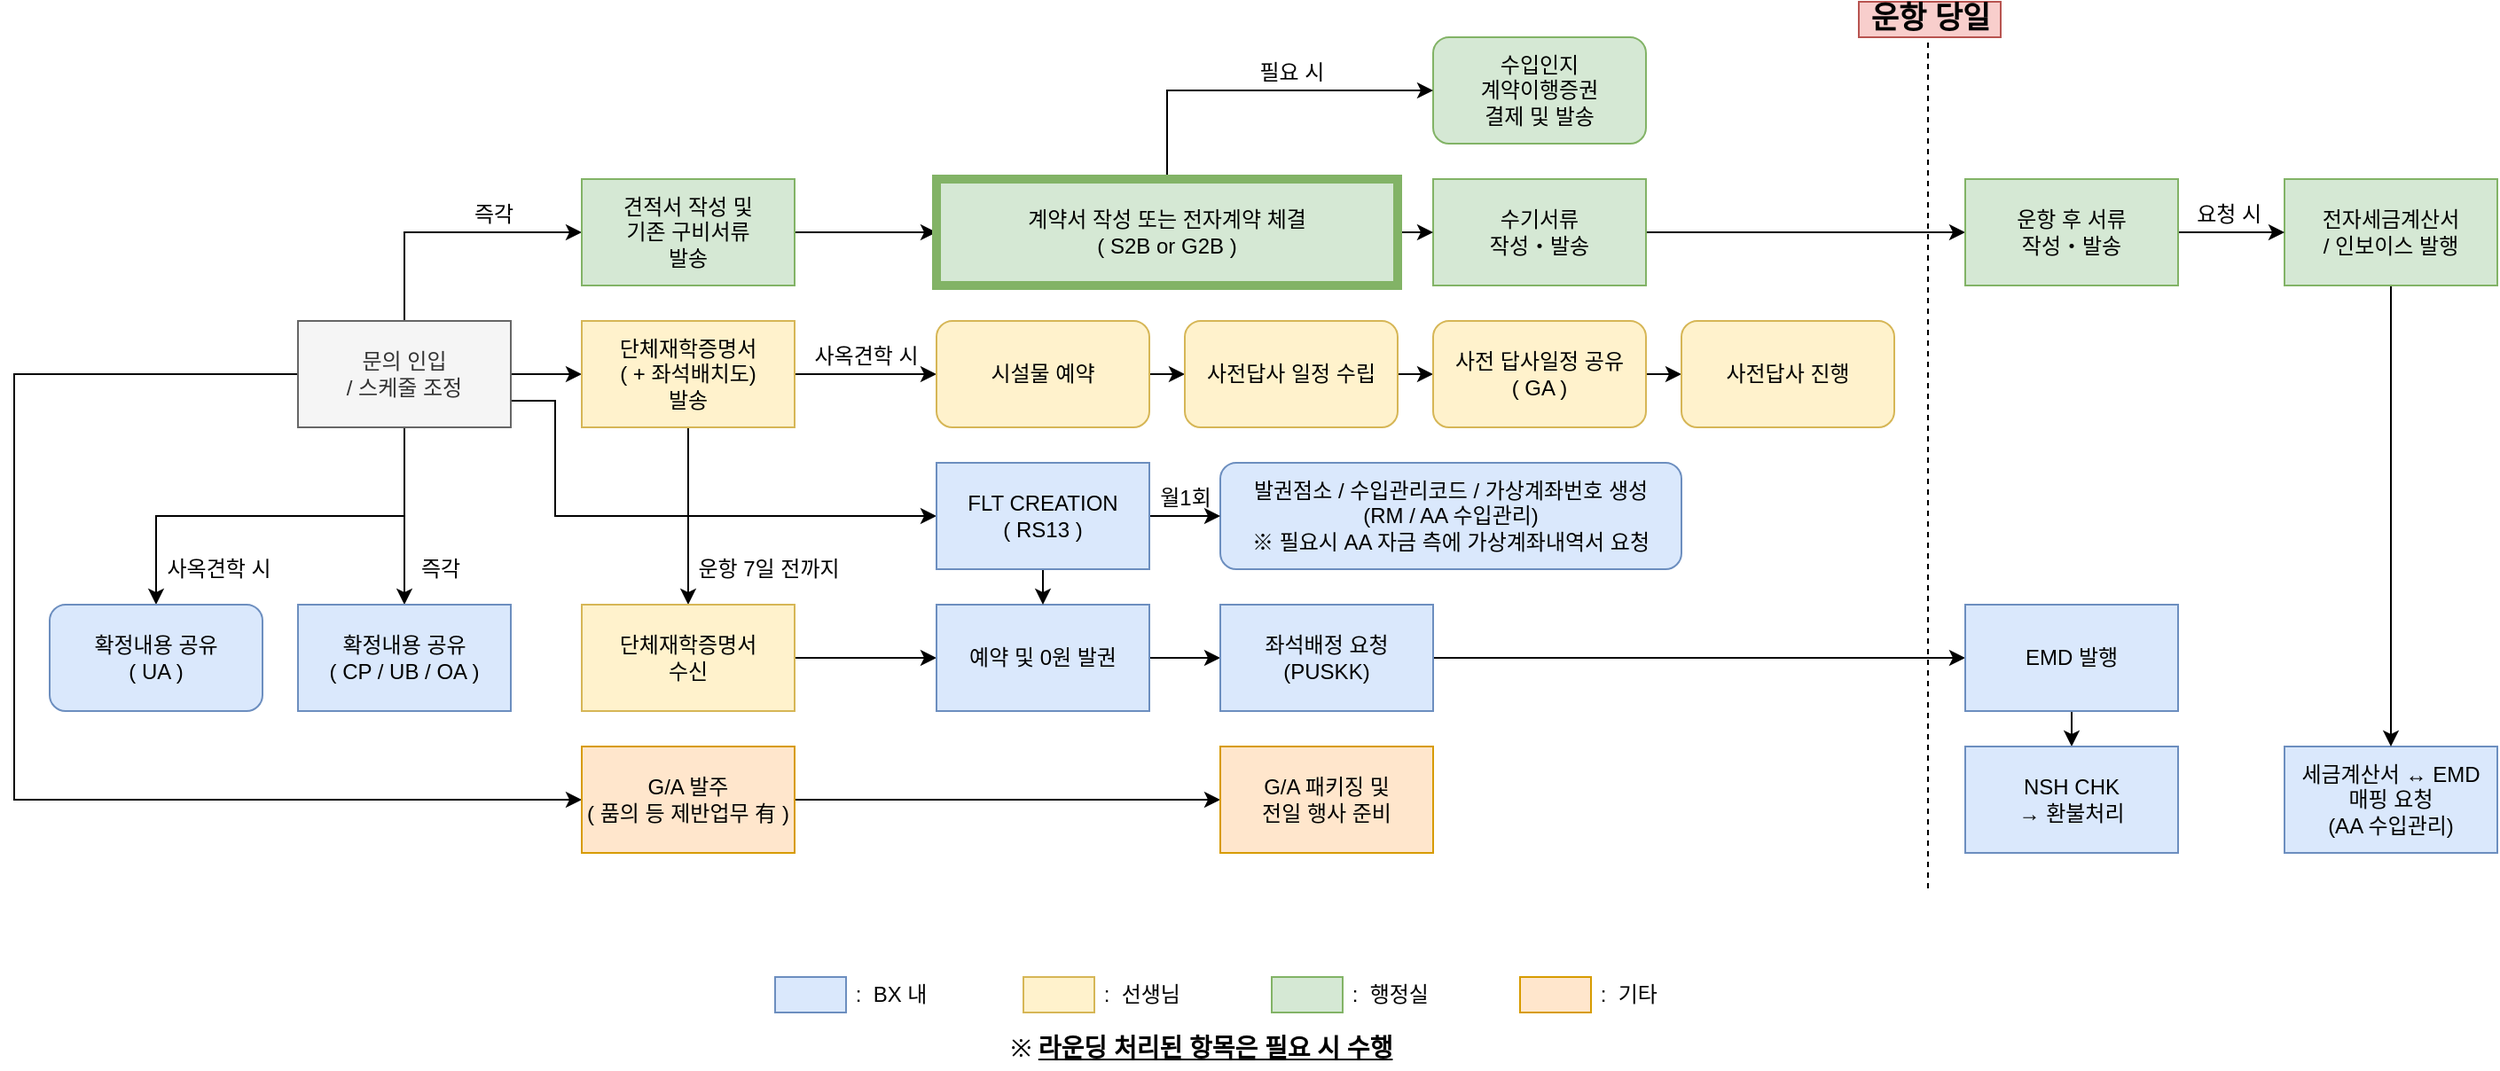 <mxfile version="16.5.3" type="github">
  <diagram id="NEBidF2QzSUpYKlqAMl5" name="Page-1">
    <mxGraphModel dx="946" dy="1020" grid="0" gridSize="10" guides="1" tooltips="1" connect="1" arrows="1" fold="1" page="0" pageScale="1" pageWidth="827" pageHeight="1169" math="0" shadow="0">
      <root>
        <mxCell id="0" />
        <mxCell id="1" parent="0" />
        <mxCell id="WWH-az5NcCdste4ZEK-N-9" value="세금계산서 ↔︎ EMD&lt;br&gt;매핑 요청&lt;br&gt;(AA 수입관리)" style="rounded=0;whiteSpace=wrap;html=1;glass=0;shadow=0;sketch=0;fillColor=#dae8fc;strokeColor=#6c8ebf;" parent="1" vertex="1">
          <mxGeometry x="1300" y="360" width="120" height="60" as="geometry" />
        </mxCell>
        <mxCell id="U-i5E61SpCL9kb0pB4a--14" style="edgeStyle=orthogonalEdgeStyle;rounded=0;orthogonalLoop=1;jettySize=auto;html=1;exitX=0.5;exitY=1;exitDx=0;exitDy=0;" parent="1" source="WWH-az5NcCdste4ZEK-N-1" target="WWH-az5NcCdste4ZEK-N-17" edge="1">
          <mxGeometry relative="1" as="geometry" />
        </mxCell>
        <mxCell id="U-i5E61SpCL9kb0pB4a--15" style="edgeStyle=orthogonalEdgeStyle;rounded=0;orthogonalLoop=1;jettySize=auto;html=1;exitX=0.5;exitY=1;exitDx=0;exitDy=0;entryX=0.5;entryY=0;entryDx=0;entryDy=0;" parent="1" source="WWH-az5NcCdste4ZEK-N-1" target="U-i5E61SpCL9kb0pB4a--2" edge="1">
          <mxGeometry relative="1" as="geometry" />
        </mxCell>
        <mxCell id="U-i5E61SpCL9kb0pB4a--17" style="edgeStyle=orthogonalEdgeStyle;rounded=0;orthogonalLoop=1;jettySize=auto;html=1;exitX=0.5;exitY=0;exitDx=0;exitDy=0;entryX=0;entryY=0.5;entryDx=0;entryDy=0;" parent="1" source="WWH-az5NcCdste4ZEK-N-1" target="U-i5E61SpCL9kb0pB4a--6" edge="1">
          <mxGeometry relative="1" as="geometry" />
        </mxCell>
        <mxCell id="U-i5E61SpCL9kb0pB4a--24" style="edgeStyle=orthogonalEdgeStyle;rounded=0;orthogonalLoop=1;jettySize=auto;html=1;exitX=1;exitY=0.5;exitDx=0;exitDy=0;entryX=0;entryY=0.5;entryDx=0;entryDy=0;" parent="1" source="WWH-az5NcCdste4ZEK-N-1" target="WWH-az5NcCdste4ZEK-N-4" edge="1">
          <mxGeometry relative="1" as="geometry" />
        </mxCell>
        <mxCell id="U-i5E61SpCL9kb0pB4a--31" style="edgeStyle=orthogonalEdgeStyle;rounded=0;orthogonalLoop=1;jettySize=auto;html=1;exitX=1;exitY=0.75;exitDx=0;exitDy=0;entryX=0;entryY=0.5;entryDx=0;entryDy=0;" parent="1" source="WWH-az5NcCdste4ZEK-N-1" target="U-i5E61SpCL9kb0pB4a--12" edge="1">
          <mxGeometry relative="1" as="geometry">
            <Array as="points">
              <mxPoint x="325" y="165" />
              <mxPoint x="325" y="230" />
            </Array>
          </mxGeometry>
        </mxCell>
        <mxCell id="U-i5E61SpCL9kb0pB4a--43" style="edgeStyle=orthogonalEdgeStyle;rounded=0;orthogonalLoop=1;jettySize=auto;html=1;exitX=0;exitY=0.5;exitDx=0;exitDy=0;entryX=0;entryY=0.5;entryDx=0;entryDy=0;" parent="1" source="WWH-az5NcCdste4ZEK-N-1" target="WWH-az5NcCdste4ZEK-N-18" edge="1">
          <mxGeometry relative="1" as="geometry">
            <Array as="points">
              <mxPoint x="20" y="150" />
              <mxPoint x="20" y="390" />
            </Array>
          </mxGeometry>
        </mxCell>
        <mxCell id="WWH-az5NcCdste4ZEK-N-1" value="문의 인입&lt;br&gt;/ 스케줄 조정" style="rounded=0;whiteSpace=wrap;html=1;fillColor=#f5f5f5;strokeColor=#666666;fontColor=#333333;" parent="1" vertex="1">
          <mxGeometry x="180" y="120" width="120" height="60" as="geometry" />
        </mxCell>
        <mxCell id="U-i5E61SpCL9kb0pB4a--25" style="edgeStyle=orthogonalEdgeStyle;rounded=0;orthogonalLoop=1;jettySize=auto;html=1;exitX=0.5;exitY=1;exitDx=0;exitDy=0;entryX=0.5;entryY=0;entryDx=0;entryDy=0;" parent="1" source="WWH-az5NcCdste4ZEK-N-4" target="WWH-az5NcCdste4ZEK-N-5" edge="1">
          <mxGeometry relative="1" as="geometry" />
        </mxCell>
        <mxCell id="U-i5E61SpCL9kb0pB4a--28" style="edgeStyle=orthogonalEdgeStyle;rounded=0;orthogonalLoop=1;jettySize=auto;html=1;exitX=1;exitY=0.5;exitDx=0;exitDy=0;entryX=0;entryY=0.5;entryDx=0;entryDy=0;" parent="1" source="WWH-az5NcCdste4ZEK-N-4" target="U-i5E61SpCL9kb0pB4a--1" edge="1">
          <mxGeometry relative="1" as="geometry" />
        </mxCell>
        <mxCell id="WWH-az5NcCdste4ZEK-N-4" value="단체재학증명서&lt;br&gt;( + 좌석배치도)&lt;br&gt;발송" style="rounded=0;whiteSpace=wrap;html=1;fillColor=#fff2cc;strokeColor=#d6b656;" parent="1" vertex="1">
          <mxGeometry x="340" y="120" width="120" height="60" as="geometry" />
        </mxCell>
        <mxCell id="U-i5E61SpCL9kb0pB4a--35" style="edgeStyle=orthogonalEdgeStyle;rounded=0;orthogonalLoop=1;jettySize=auto;html=1;exitX=1;exitY=0.5;exitDx=0;exitDy=0;entryX=0;entryY=0.5;entryDx=0;entryDy=0;" parent="1" source="WWH-az5NcCdste4ZEK-N-5" target="WWH-az5NcCdste4ZEK-N-6" edge="1">
          <mxGeometry relative="1" as="geometry" />
        </mxCell>
        <mxCell id="WWH-az5NcCdste4ZEK-N-5" value="단체재학증명서&lt;br&gt;수신" style="rounded=0;whiteSpace=wrap;html=1;fillColor=#fff2cc;strokeColor=#d6b656;" parent="1" vertex="1">
          <mxGeometry x="340" y="280" width="120" height="60" as="geometry" />
        </mxCell>
        <mxCell id="U-i5E61SpCL9kb0pB4a--38" style="edgeStyle=orthogonalEdgeStyle;rounded=0;orthogonalLoop=1;jettySize=auto;html=1;exitX=1;exitY=0.5;exitDx=0;exitDy=0;entryX=0;entryY=0.5;entryDx=0;entryDy=0;" parent="1" source="WWH-az5NcCdste4ZEK-N-6" target="WWH-az5NcCdste4ZEK-N-7" edge="1">
          <mxGeometry relative="1" as="geometry" />
        </mxCell>
        <mxCell id="WWH-az5NcCdste4ZEK-N-6" value="예약 및 0원 발권" style="rounded=0;whiteSpace=wrap;html=1;fillColor=#dae8fc;strokeColor=#6c8ebf;" parent="1" vertex="1">
          <mxGeometry x="540" y="280" width="120" height="60" as="geometry" />
        </mxCell>
        <mxCell id="U-i5E61SpCL9kb0pB4a--44" style="edgeStyle=orthogonalEdgeStyle;rounded=0;orthogonalLoop=1;jettySize=auto;html=1;exitX=1;exitY=0.5;exitDx=0;exitDy=0;entryX=0;entryY=0.5;entryDx=0;entryDy=0;" parent="1" source="WWH-az5NcCdste4ZEK-N-7" target="WWH-az5NcCdste4ZEK-N-8" edge="1">
          <mxGeometry relative="1" as="geometry" />
        </mxCell>
        <mxCell id="WWH-az5NcCdste4ZEK-N-7" value="좌석배정 요청&lt;br&gt;(PUSKK)" style="rounded=0;whiteSpace=wrap;html=1;fillColor=#dae8fc;strokeColor=#6c8ebf;" parent="1" vertex="1">
          <mxGeometry x="700" y="280" width="120" height="60" as="geometry" />
        </mxCell>
        <mxCell id="U-i5E61SpCL9kb0pB4a--45" style="edgeStyle=orthogonalEdgeStyle;rounded=0;orthogonalLoop=1;jettySize=auto;html=1;exitX=0.5;exitY=1;exitDx=0;exitDy=0;entryX=0.5;entryY=0;entryDx=0;entryDy=0;" parent="1" source="WWH-az5NcCdste4ZEK-N-8" target="WWH-az5NcCdste4ZEK-N-16" edge="1">
          <mxGeometry relative="1" as="geometry" />
        </mxCell>
        <mxCell id="WWH-az5NcCdste4ZEK-N-8" value="EMD 발행" style="rounded=0;whiteSpace=wrap;html=1;fillColor=#dae8fc;strokeColor=#6c8ebf;" parent="1" vertex="1">
          <mxGeometry x="1120" y="280" width="120" height="60" as="geometry" />
        </mxCell>
        <mxCell id="U-i5E61SpCL9kb0pB4a--41" style="edgeStyle=orthogonalEdgeStyle;rounded=0;orthogonalLoop=1;jettySize=auto;html=1;exitX=0.5;exitY=1;exitDx=0;exitDy=0;entryX=0.5;entryY=0;entryDx=0;entryDy=0;" parent="1" source="WWH-az5NcCdste4ZEK-N-10" target="WWH-az5NcCdste4ZEK-N-9" edge="1">
          <mxGeometry relative="1" as="geometry" />
        </mxCell>
        <mxCell id="WWH-az5NcCdste4ZEK-N-10" value="전자세금계산서&lt;br&gt;/ 인보이스 발행" style="rounded=0;whiteSpace=wrap;html=1;fillColor=#d5e8d4;strokeColor=#82b366;" parent="1" vertex="1">
          <mxGeometry x="1300" y="40" width="120" height="60" as="geometry" />
        </mxCell>
        <mxCell id="WWH-az5NcCdste4ZEK-N-12" value="발권점소&amp;nbsp;/ 수입관리코드&amp;nbsp;/ 가상계좌번호 생성&lt;br&gt;(RM / AA 수입관리)&lt;br&gt;※ 필요시 AA 자금 측에 가상계좌내역서 요청" style="rounded=1;whiteSpace=wrap;html=1;glass=0;shadow=0;sketch=0;fillColor=#dae8fc;strokeColor=#6c8ebf;" parent="1" vertex="1">
          <mxGeometry x="700" y="200" width="260" height="60" as="geometry" />
        </mxCell>
        <mxCell id="WWH-az5NcCdste4ZEK-N-16" value="NSH CHK&lt;br&gt;→ 환불처리" style="rounded=0;whiteSpace=wrap;html=1;fillColor=#dae8fc;strokeColor=#6c8ebf;" parent="1" vertex="1">
          <mxGeometry x="1120" y="360" width="120" height="60" as="geometry" />
        </mxCell>
        <mxCell id="WWH-az5NcCdste4ZEK-N-17" value="확정내용 공유&lt;br&gt;( CP / UB / OA )" style="rounded=0;whiteSpace=wrap;html=1;fillColor=#dae8fc;strokeColor=#6c8ebf;" parent="1" vertex="1">
          <mxGeometry x="180" y="280" width="120" height="60" as="geometry" />
        </mxCell>
        <mxCell id="U-i5E61SpCL9kb0pB4a--48" style="edgeStyle=orthogonalEdgeStyle;rounded=0;orthogonalLoop=1;jettySize=auto;html=1;exitX=1;exitY=0.5;exitDx=0;exitDy=0;entryX=0;entryY=0.5;entryDx=0;entryDy=0;" parent="1" source="WWH-az5NcCdste4ZEK-N-18" target="U-i5E61SpCL9kb0pB4a--47" edge="1">
          <mxGeometry relative="1" as="geometry" />
        </mxCell>
        <mxCell id="WWH-az5NcCdste4ZEK-N-18" value="G/A 발주&lt;br&gt;( 품의 등 제반업무 有 )" style="rounded=0;whiteSpace=wrap;html=1;fillColor=#ffe6cc;strokeColor=#d79b00;" parent="1" vertex="1">
          <mxGeometry x="340" y="360" width="120" height="60" as="geometry" />
        </mxCell>
        <mxCell id="U-i5E61SpCL9kb0pB4a--49" style="edgeStyle=orthogonalEdgeStyle;rounded=0;orthogonalLoop=1;jettySize=auto;html=1;exitX=1;exitY=0.5;exitDx=0;exitDy=0;entryX=0;entryY=0.5;entryDx=0;entryDy=0;" parent="1" source="U-i5E61SpCL9kb0pB4a--1" target="U-i5E61SpCL9kb0pB4a--3" edge="1">
          <mxGeometry relative="1" as="geometry" />
        </mxCell>
        <mxCell id="U-i5E61SpCL9kb0pB4a--1" value="시설물 예약" style="rounded=1;whiteSpace=wrap;html=1;fillColor=#fff2cc;strokeColor=#d6b656;" parent="1" vertex="1">
          <mxGeometry x="540" y="120" width="120" height="60" as="geometry" />
        </mxCell>
        <mxCell id="U-i5E61SpCL9kb0pB4a--2" value="확정내용 공유&lt;br&gt;( UA )" style="rounded=1;whiteSpace=wrap;html=1;fillColor=#dae8fc;strokeColor=#6c8ebf;" parent="1" vertex="1">
          <mxGeometry x="40" y="280" width="120" height="60" as="geometry" />
        </mxCell>
        <mxCell id="U-i5E61SpCL9kb0pB4a--50" style="edgeStyle=orthogonalEdgeStyle;rounded=0;orthogonalLoop=1;jettySize=auto;html=1;exitX=1;exitY=0.5;exitDx=0;exitDy=0;entryX=0;entryY=0.5;entryDx=0;entryDy=0;" parent="1" source="U-i5E61SpCL9kb0pB4a--3" target="U-i5E61SpCL9kb0pB4a--4" edge="1">
          <mxGeometry relative="1" as="geometry" />
        </mxCell>
        <mxCell id="U-i5E61SpCL9kb0pB4a--3" value="사전답사 일정 수립" style="rounded=1;whiteSpace=wrap;html=1;fillColor=#fff2cc;strokeColor=#d6b656;" parent="1" vertex="1">
          <mxGeometry x="680" y="120" width="120" height="60" as="geometry" />
        </mxCell>
        <mxCell id="U-i5E61SpCL9kb0pB4a--51" style="edgeStyle=orthogonalEdgeStyle;rounded=0;orthogonalLoop=1;jettySize=auto;html=1;exitX=1;exitY=0.5;exitDx=0;exitDy=0;entryX=0;entryY=0.5;entryDx=0;entryDy=0;" parent="1" source="U-i5E61SpCL9kb0pB4a--4" target="U-i5E61SpCL9kb0pB4a--13" edge="1">
          <mxGeometry relative="1" as="geometry" />
        </mxCell>
        <mxCell id="U-i5E61SpCL9kb0pB4a--4" value="사전 답사일정 공유&lt;br&gt;( GA )" style="rounded=1;whiteSpace=wrap;html=1;fillColor=#fff2cc;strokeColor=#d6b656;" parent="1" vertex="1">
          <mxGeometry x="820" y="120" width="120" height="60" as="geometry" />
        </mxCell>
        <mxCell id="U-i5E61SpCL9kb0pB4a--19" style="edgeStyle=orthogonalEdgeStyle;rounded=0;orthogonalLoop=1;jettySize=auto;html=1;exitX=1;exitY=0.5;exitDx=0;exitDy=0;entryX=0;entryY=0.5;entryDx=0;entryDy=0;" parent="1" source="U-i5E61SpCL9kb0pB4a--6" target="U-i5E61SpCL9kb0pB4a--11" edge="1">
          <mxGeometry relative="1" as="geometry" />
        </mxCell>
        <mxCell id="U-i5E61SpCL9kb0pB4a--6" value="견적서 작성 및&lt;br&gt;기존 구비서류&lt;br&gt;발송" style="rounded=0;whiteSpace=wrap;html=1;fillColor=#d5e8d4;strokeColor=#82b366;" parent="1" vertex="1">
          <mxGeometry x="340" y="40" width="120" height="60" as="geometry" />
        </mxCell>
        <mxCell id="U-i5E61SpCL9kb0pB4a--46" style="edgeStyle=orthogonalEdgeStyle;rounded=0;orthogonalLoop=1;jettySize=auto;html=1;exitX=1;exitY=0.5;exitDx=0;exitDy=0;entryX=0;entryY=0.5;entryDx=0;entryDy=0;" parent="1" source="U-i5E61SpCL9kb0pB4a--8" target="U-i5E61SpCL9kb0pB4a--9" edge="1">
          <mxGeometry relative="1" as="geometry" />
        </mxCell>
        <mxCell id="U-i5E61SpCL9kb0pB4a--8" value="수기서류&lt;br&gt;작성・발송" style="rounded=0;whiteSpace=wrap;html=1;fillColor=#d5e8d4;strokeColor=#82b366;" parent="1" vertex="1">
          <mxGeometry x="820" y="40" width="120" height="60" as="geometry" />
        </mxCell>
        <mxCell id="U-i5E61SpCL9kb0pB4a--39" style="edgeStyle=orthogonalEdgeStyle;rounded=0;orthogonalLoop=1;jettySize=auto;html=1;exitX=1;exitY=0.5;exitDx=0;exitDy=0;entryX=0;entryY=0.5;entryDx=0;entryDy=0;" parent="1" source="U-i5E61SpCL9kb0pB4a--9" target="WWH-az5NcCdste4ZEK-N-10" edge="1">
          <mxGeometry relative="1" as="geometry" />
        </mxCell>
        <mxCell id="U-i5E61SpCL9kb0pB4a--9" value="운항 후 서류&lt;br&gt;작성・발송" style="rounded=0;whiteSpace=wrap;html=1;fillColor=#d5e8d4;strokeColor=#82b366;" parent="1" vertex="1">
          <mxGeometry x="1120" y="40" width="120" height="60" as="geometry" />
        </mxCell>
        <mxCell id="U-i5E61SpCL9kb0pB4a--10" value="수입인지&lt;br&gt;계약이행증권&lt;br&gt;결제 및 발송" style="rounded=1;whiteSpace=wrap;html=1;fillColor=#d5e8d4;strokeColor=#82b366;" parent="1" vertex="1">
          <mxGeometry x="820" y="-40" width="120" height="60" as="geometry" />
        </mxCell>
        <mxCell id="U-i5E61SpCL9kb0pB4a--20" style="edgeStyle=orthogonalEdgeStyle;rounded=0;orthogonalLoop=1;jettySize=auto;html=1;exitX=0.5;exitY=0;exitDx=0;exitDy=0;entryX=0;entryY=0.5;entryDx=0;entryDy=0;" parent="1" source="U-i5E61SpCL9kb0pB4a--11" target="U-i5E61SpCL9kb0pB4a--10" edge="1">
          <mxGeometry relative="1" as="geometry" />
        </mxCell>
        <mxCell id="U-i5E61SpCL9kb0pB4a--22" style="edgeStyle=orthogonalEdgeStyle;rounded=0;orthogonalLoop=1;jettySize=auto;html=1;exitX=1;exitY=0.5;exitDx=0;exitDy=0;entryX=0;entryY=0.5;entryDx=0;entryDy=0;" parent="1" source="U-i5E61SpCL9kb0pB4a--11" target="U-i5E61SpCL9kb0pB4a--8" edge="1">
          <mxGeometry relative="1" as="geometry" />
        </mxCell>
        <mxCell id="U-i5E61SpCL9kb0pB4a--11" value="계약서 작성 또는&amp;nbsp;전자계약 체결&lt;br&gt;( S2B or G2B )" style="rounded=0;whiteSpace=wrap;html=1;fillColor=#d5e8d4;strokeColor=#82b366;strokeWidth=5;" parent="1" vertex="1">
          <mxGeometry x="540" y="40" width="260" height="60" as="geometry" />
        </mxCell>
        <mxCell id="U-i5E61SpCL9kb0pB4a--33" style="edgeStyle=orthogonalEdgeStyle;rounded=0;orthogonalLoop=1;jettySize=auto;html=1;exitX=1;exitY=0.5;exitDx=0;exitDy=0;entryX=0;entryY=0.5;entryDx=0;entryDy=0;" parent="1" source="U-i5E61SpCL9kb0pB4a--12" target="WWH-az5NcCdste4ZEK-N-12" edge="1">
          <mxGeometry relative="1" as="geometry" />
        </mxCell>
        <mxCell id="U-i5E61SpCL9kb0pB4a--37" style="edgeStyle=orthogonalEdgeStyle;rounded=0;orthogonalLoop=1;jettySize=auto;html=1;exitX=0.5;exitY=1;exitDx=0;exitDy=0;entryX=0.5;entryY=0;entryDx=0;entryDy=0;" parent="1" source="U-i5E61SpCL9kb0pB4a--12" target="WWH-az5NcCdste4ZEK-N-6" edge="1">
          <mxGeometry relative="1" as="geometry" />
        </mxCell>
        <mxCell id="U-i5E61SpCL9kb0pB4a--12" value="FLT CREATION&lt;br&gt;( RS13 )" style="rounded=0;whiteSpace=wrap;html=1;fillColor=#dae8fc;strokeColor=#6c8ebf;" parent="1" vertex="1">
          <mxGeometry x="540" y="200" width="120" height="60" as="geometry" />
        </mxCell>
        <mxCell id="U-i5E61SpCL9kb0pB4a--13" value="사전답사 진행" style="rounded=1;whiteSpace=wrap;html=1;fillColor=#fff2cc;strokeColor=#d6b656;" parent="1" vertex="1">
          <mxGeometry x="960" y="120" width="120" height="60" as="geometry" />
        </mxCell>
        <mxCell id="U-i5E61SpCL9kb0pB4a--16" value="즉각" style="text;html=1;align=center;verticalAlign=middle;resizable=0;points=[];autosize=1;strokeColor=none;fillColor=none;" parent="1" vertex="1">
          <mxGeometry x="240" y="250" width="40" height="20" as="geometry" />
        </mxCell>
        <mxCell id="U-i5E61SpCL9kb0pB4a--18" value="즉각" style="text;html=1;align=center;verticalAlign=middle;resizable=0;points=[];autosize=1;strokeColor=none;fillColor=none;" parent="1" vertex="1">
          <mxGeometry x="270" y="50" width="40" height="20" as="geometry" />
        </mxCell>
        <mxCell id="U-i5E61SpCL9kb0pB4a--21" value="필요 시" style="text;html=1;align=center;verticalAlign=middle;resizable=0;points=[];autosize=1;strokeColor=none;fillColor=none;" parent="1" vertex="1">
          <mxGeometry x="715" y="-30" width="50" height="20" as="geometry" />
        </mxCell>
        <mxCell id="U-i5E61SpCL9kb0pB4a--26" value="운항 7일 전까지" style="text;html=1;align=center;verticalAlign=middle;resizable=0;points=[];autosize=1;strokeColor=none;fillColor=none;" parent="1" vertex="1">
          <mxGeometry x="400" y="250" width="90" height="20" as="geometry" />
        </mxCell>
        <mxCell id="U-i5E61SpCL9kb0pB4a--29" value="사옥견학 시 &amp;nbsp;&amp;nbsp;" style="text;html=1;align=center;verticalAlign=middle;resizable=0;points=[];autosize=1;strokeColor=none;fillColor=none;" parent="1" vertex="1">
          <mxGeometry x="465" y="130" width="80" height="20" as="geometry" />
        </mxCell>
        <mxCell id="U-i5E61SpCL9kb0pB4a--32" value="사옥견학 시" style="text;html=1;align=center;verticalAlign=middle;resizable=0;points=[];autosize=1;strokeColor=none;fillColor=none;" parent="1" vertex="1">
          <mxGeometry x="100" y="250" width="70" height="20" as="geometry" />
        </mxCell>
        <mxCell id="U-i5E61SpCL9kb0pB4a--34" value="월1회" style="text;html=1;align=center;verticalAlign=middle;resizable=0;points=[];autosize=1;strokeColor=none;fillColor=none;" parent="1" vertex="1">
          <mxGeometry x="660" y="210" width="40" height="20" as="geometry" />
        </mxCell>
        <mxCell id="U-i5E61SpCL9kb0pB4a--40" value="&amp;nbsp; 요청 시" style="text;html=1;align=center;verticalAlign=middle;resizable=0;points=[];autosize=1;strokeColor=none;fillColor=none;" parent="1" vertex="1">
          <mxGeometry x="1235" y="50" width="60" height="20" as="geometry" />
        </mxCell>
        <mxCell id="U-i5E61SpCL9kb0pB4a--47" value="G/A 패키징 및&lt;br&gt;전일 행사 준비" style="rounded=0;whiteSpace=wrap;html=1;fillColor=#ffe6cc;strokeColor=#d79b00;" parent="1" vertex="1">
          <mxGeometry x="700" y="360" width="120" height="60" as="geometry" />
        </mxCell>
        <mxCell id="U-i5E61SpCL9kb0pB4a--52" value="" style="rounded=0;whiteSpace=wrap;html=1;fillColor=#dae8fc;strokeColor=#6c8ebf;" parent="1" vertex="1">
          <mxGeometry x="449" y="490" width="40" height="20" as="geometry" />
        </mxCell>
        <mxCell id="U-i5E61SpCL9kb0pB4a--53" value="&amp;nbsp;: &amp;nbsp;BX 내" style="text;html=1;align=left;verticalAlign=middle;resizable=0;points=[];autosize=1;strokeColor=none;fillColor=none;" parent="1" vertex="1">
          <mxGeometry x="489" y="490" width="60" height="20" as="geometry" />
        </mxCell>
        <mxCell id="U-i5E61SpCL9kb0pB4a--54" value="" style="rounded=0;whiteSpace=wrap;html=1;fillColor=#fff2cc;strokeColor=#d6b656;" parent="1" vertex="1">
          <mxGeometry x="589" y="490" width="40" height="20" as="geometry" />
        </mxCell>
        <mxCell id="U-i5E61SpCL9kb0pB4a--55" value="&amp;nbsp;: &amp;nbsp;선생님" style="text;html=1;align=left;verticalAlign=middle;resizable=0;points=[];autosize=1;strokeColor=none;fillColor=none;" parent="1" vertex="1">
          <mxGeometry x="629" y="490" width="60" height="20" as="geometry" />
        </mxCell>
        <mxCell id="U-i5E61SpCL9kb0pB4a--56" value="" style="rounded=0;whiteSpace=wrap;html=1;fillColor=#d5e8d4;strokeColor=#82b366;" parent="1" vertex="1">
          <mxGeometry x="729" y="490" width="40" height="20" as="geometry" />
        </mxCell>
        <mxCell id="U-i5E61SpCL9kb0pB4a--57" value="&amp;nbsp;: &amp;nbsp;행정실" style="text;html=1;align=left;verticalAlign=middle;resizable=0;points=[];autosize=1;strokeColor=none;fillColor=none;" parent="1" vertex="1">
          <mxGeometry x="769" y="490" width="60" height="20" as="geometry" />
        </mxCell>
        <mxCell id="U-i5E61SpCL9kb0pB4a--58" value="" style="rounded=0;whiteSpace=wrap;html=1;fillColor=#ffe6cc;strokeColor=#d79b00;" parent="1" vertex="1">
          <mxGeometry x="869" y="490" width="40" height="20" as="geometry" />
        </mxCell>
        <mxCell id="U-i5E61SpCL9kb0pB4a--59" value="&amp;nbsp;: &amp;nbsp;기타" style="text;html=1;align=left;verticalAlign=middle;resizable=0;points=[];autosize=1;strokeColor=none;fillColor=none;" parent="1" vertex="1">
          <mxGeometry x="909" y="490" width="50" height="20" as="geometry" />
        </mxCell>
        <mxCell id="U-i5E61SpCL9kb0pB4a--61" value="" style="endArrow=none;dashed=1;html=1;rounded=0;" parent="1" edge="1">
          <mxGeometry width="50" height="50" relative="1" as="geometry">
            <mxPoint x="1099" y="440" as="sourcePoint" />
            <mxPoint x="1099" y="-40" as="targetPoint" />
          </mxGeometry>
        </mxCell>
        <mxCell id="U-i5E61SpCL9kb0pB4a--62" value="&lt;b&gt;&lt;font style=&quot;font-size: 17px&quot;&gt;운항 당일&lt;/font&gt;&lt;/b&gt;" style="text;html=1;align=center;verticalAlign=middle;resizable=0;points=[];autosize=1;strokeColor=#b85450;fillColor=#f8cecc;" parent="1" vertex="1">
          <mxGeometry x="1060" y="-60" width="80" height="20" as="geometry" />
        </mxCell>
        <mxCell id="U-i5E61SpCL9kb0pB4a--64" value="&lt;span style=&quot;font-size: 14px&quot;&gt;※ &lt;b&gt;&lt;u&gt;라운딩 처리된 항목은 &lt;/u&gt;&lt;/b&gt;&lt;u&gt;&lt;b&gt;필요 시 수행&lt;/b&gt;&lt;/u&gt;&lt;/span&gt;" style="text;html=1;align=center;verticalAlign=middle;resizable=0;points=[];autosize=1;strokeColor=none;fillColor=none;fontSize=17;" parent="1" vertex="1">
          <mxGeometry x="583" y="517" width="211" height="25" as="geometry" />
        </mxCell>
      </root>
    </mxGraphModel>
  </diagram>
</mxfile>
